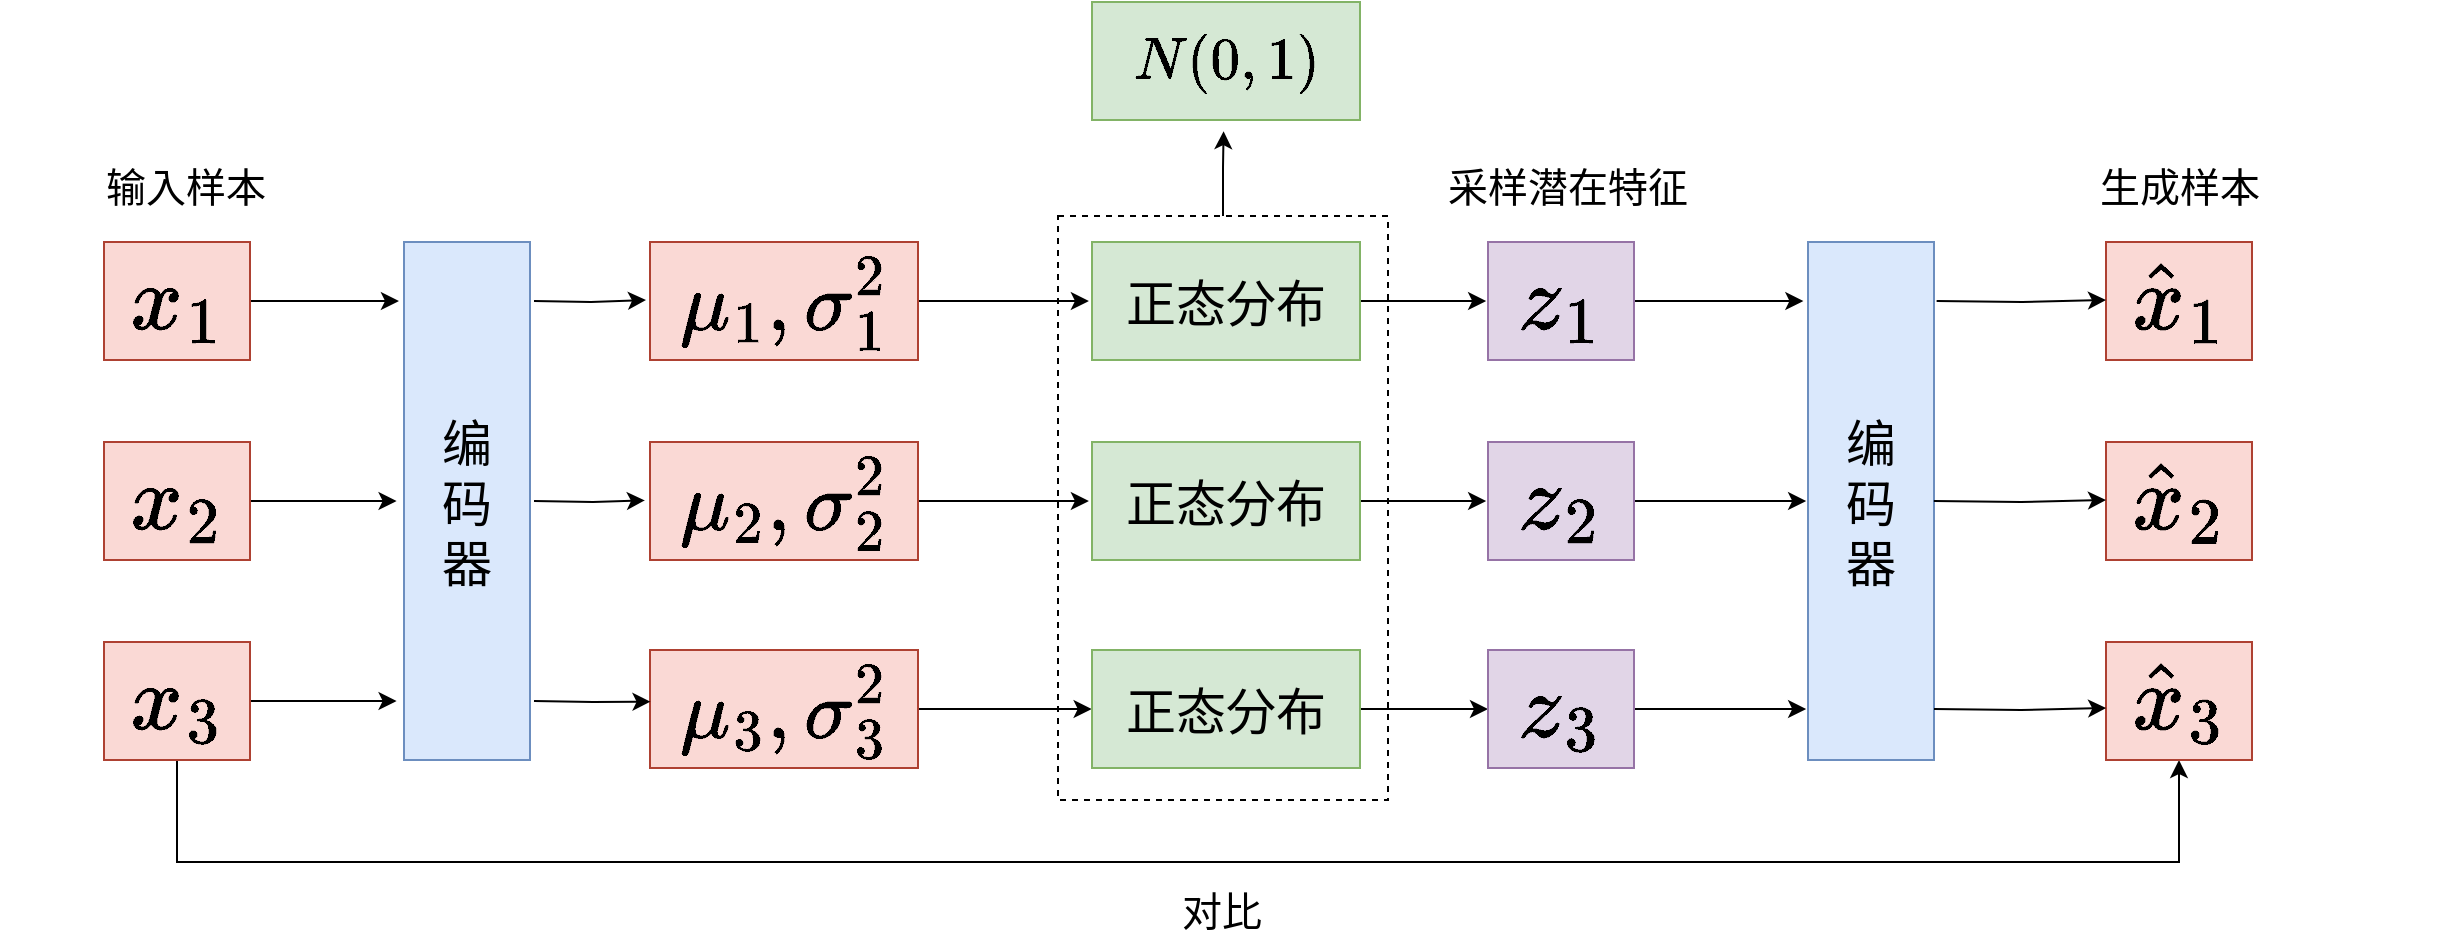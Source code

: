 <mxfile version="22.1.21" type="github">
  <diagram name="第 1 页" id="ZXN7L20CpJUbnjewXX7y">
    <mxGraphModel dx="3034" dy="-4029" grid="0" gridSize="10" guides="1" tooltips="1" connect="1" arrows="1" fold="1" page="0" pageScale="1" pageWidth="1169" pageHeight="827" math="1" shadow="0">
      <root>
        <mxCell id="0" />
        <mxCell id="1" parent="0" />
        <mxCell id="3zQvHG_156ugY79DkXVN-2" value="" style="rounded=0;whiteSpace=wrap;html=1;dashed=1;" vertex="1" parent="1">
          <mxGeometry x="-981" y="5247" width="165" height="292" as="geometry" />
        </mxCell>
        <mxCell id="3zQvHG_156ugY79DkXVN-3" style="edgeStyle=orthogonalEdgeStyle;rounded=0;orthogonalLoop=1;jettySize=auto;html=1;" edge="1" parent="1" source="3zQvHG_156ugY79DkXVN-4">
          <mxGeometry relative="1" as="geometry">
            <mxPoint x="-1310.529" y="5289.5" as="targetPoint" />
          </mxGeometry>
        </mxCell>
        <mxCell id="3zQvHG_156ugY79DkXVN-4" value="&lt;font style=&quot;font-size: 39px;&quot;&gt;$$x_{1}$$&lt;/font&gt;" style="rounded=0;whiteSpace=wrap;html=1;fillColor=#fad9d5;strokeColor=#ae4132;" vertex="1" parent="1">
          <mxGeometry x="-1458" y="5260" width="73" height="59" as="geometry" />
        </mxCell>
        <mxCell id="3zQvHG_156ugY79DkXVN-5" style="edgeStyle=orthogonalEdgeStyle;rounded=0;orthogonalLoop=1;jettySize=auto;html=1;" edge="1" parent="1" source="3zQvHG_156ugY79DkXVN-6">
          <mxGeometry relative="1" as="geometry">
            <mxPoint x="-1311.706" y="5389.5" as="targetPoint" />
          </mxGeometry>
        </mxCell>
        <mxCell id="3zQvHG_156ugY79DkXVN-6" value="&lt;font style=&quot;font-size: 39px;&quot;&gt;$$x_{2}$$&lt;/font&gt;" style="rounded=0;whiteSpace=wrap;html=1;fillColor=#fad9d5;strokeColor=#ae4132;" vertex="1" parent="1">
          <mxGeometry x="-1458" y="5360" width="73" height="59" as="geometry" />
        </mxCell>
        <mxCell id="3zQvHG_156ugY79DkXVN-7" style="edgeStyle=orthogonalEdgeStyle;rounded=0;orthogonalLoop=1;jettySize=auto;html=1;" edge="1" parent="1" source="3zQvHG_156ugY79DkXVN-9">
          <mxGeometry relative="1" as="geometry">
            <mxPoint x="-1311.706" y="5489.5" as="targetPoint" />
          </mxGeometry>
        </mxCell>
        <mxCell id="3zQvHG_156ugY79DkXVN-8" style="edgeStyle=orthogonalEdgeStyle;rounded=0;orthogonalLoop=1;jettySize=auto;html=1;entryX=0.5;entryY=1;entryDx=0;entryDy=0;" edge="1" parent="1" source="3zQvHG_156ugY79DkXVN-9" target="3zQvHG_156ugY79DkXVN-32">
          <mxGeometry relative="1" as="geometry">
            <Array as="points">
              <mxPoint x="-1421" y="5570" />
              <mxPoint x="-420" y="5570" />
            </Array>
          </mxGeometry>
        </mxCell>
        <mxCell id="3zQvHG_156ugY79DkXVN-9" value="&lt;font style=&quot;font-size: 39px;&quot;&gt;$$x_{3}$$&lt;/font&gt;" style="rounded=0;whiteSpace=wrap;html=1;fillColor=#fad9d5;strokeColor=#ae4132;" vertex="1" parent="1">
          <mxGeometry x="-1458" y="5460" width="73" height="59" as="geometry" />
        </mxCell>
        <mxCell id="3zQvHG_156ugY79DkXVN-10" value="&lt;font style=&quot;font-size: 25px;&quot;&gt;编&lt;br&gt;码&lt;br&gt;器&lt;/font&gt;" style="rounded=0;whiteSpace=wrap;html=1;fillColor=#dae8fc;strokeColor=#6c8ebf;" vertex="1" parent="1">
          <mxGeometry x="-1308" y="5260" width="63" height="259" as="geometry" />
        </mxCell>
        <mxCell id="3zQvHG_156ugY79DkXVN-11" style="edgeStyle=orthogonalEdgeStyle;rounded=0;orthogonalLoop=1;jettySize=auto;html=1;" edge="1" parent="1" source="3zQvHG_156ugY79DkXVN-12">
          <mxGeometry relative="1" as="geometry">
            <mxPoint x="-965.552" y="5289.5" as="targetPoint" />
          </mxGeometry>
        </mxCell>
        <mxCell id="3zQvHG_156ugY79DkXVN-12" value="&lt;font style=&quot;font-size: 35px;&quot;&gt;$$\mu_{1},\sigma_1^2$$&lt;/font&gt;" style="rounded=0;whiteSpace=wrap;html=1;fillColor=#fad9d5;strokeColor=#ae4132;" vertex="1" parent="1">
          <mxGeometry x="-1185" y="5260" width="134" height="59" as="geometry" />
        </mxCell>
        <mxCell id="3zQvHG_156ugY79DkXVN-13" style="edgeStyle=orthogonalEdgeStyle;rounded=0;orthogonalLoop=1;jettySize=auto;html=1;" edge="1" parent="1" source="3zQvHG_156ugY79DkXVN-14">
          <mxGeometry relative="1" as="geometry">
            <mxPoint x="-965.552" y="5389.5" as="targetPoint" />
          </mxGeometry>
        </mxCell>
        <mxCell id="3zQvHG_156ugY79DkXVN-14" value="&lt;font style=&quot;font-size: 35px;&quot;&gt;$$\mu_{2},\sigma_2^2$$&lt;/font&gt;" style="rounded=0;whiteSpace=wrap;html=1;fillColor=#fad9d5;strokeColor=#ae4132;" vertex="1" parent="1">
          <mxGeometry x="-1185" y="5360" width="134" height="59" as="geometry" />
        </mxCell>
        <mxCell id="3zQvHG_156ugY79DkXVN-15" style="edgeStyle=orthogonalEdgeStyle;rounded=0;orthogonalLoop=1;jettySize=auto;html=1;" edge="1" parent="1" source="3zQvHG_156ugY79DkXVN-16">
          <mxGeometry relative="1" as="geometry">
            <mxPoint x="-964.172" y="5493.5" as="targetPoint" />
          </mxGeometry>
        </mxCell>
        <mxCell id="3zQvHG_156ugY79DkXVN-16" value="&lt;font style=&quot;font-size: 35px;&quot;&gt;$$\mu_{3},\sigma_3^2$$&lt;/font&gt;" style="rounded=0;whiteSpace=wrap;html=1;fillColor=#fad9d5;strokeColor=#ae4132;" vertex="1" parent="1">
          <mxGeometry x="-1185" y="5464" width="134" height="59" as="geometry" />
        </mxCell>
        <mxCell id="3zQvHG_156ugY79DkXVN-17" style="edgeStyle=orthogonalEdgeStyle;rounded=0;orthogonalLoop=1;jettySize=auto;html=1;" edge="1" parent="1" source="3zQvHG_156ugY79DkXVN-18">
          <mxGeometry relative="1" as="geometry">
            <mxPoint x="-766.931" y="5289.5" as="targetPoint" />
          </mxGeometry>
        </mxCell>
        <mxCell id="3zQvHG_156ugY79DkXVN-18" value="&lt;font style=&quot;font-size: 25px;&quot;&gt;正态分布&lt;/font&gt;" style="rounded=0;whiteSpace=wrap;html=1;fillColor=#d5e8d4;strokeColor=#82b366;" vertex="1" parent="1">
          <mxGeometry x="-964" y="5260" width="134" height="59" as="geometry" />
        </mxCell>
        <mxCell id="3zQvHG_156ugY79DkXVN-19" style="edgeStyle=orthogonalEdgeStyle;rounded=0;orthogonalLoop=1;jettySize=auto;html=1;" edge="1" parent="1" source="3zQvHG_156ugY79DkXVN-20">
          <mxGeometry relative="1" as="geometry">
            <mxPoint x="-766.931" y="5389.5" as="targetPoint" />
          </mxGeometry>
        </mxCell>
        <mxCell id="3zQvHG_156ugY79DkXVN-20" value="&lt;font style=&quot;font-size: 25px;&quot;&gt;正态分布&lt;/font&gt;" style="rounded=0;whiteSpace=wrap;html=1;fillColor=#d5e8d4;strokeColor=#82b366;" vertex="1" parent="1">
          <mxGeometry x="-964" y="5360" width="134" height="59" as="geometry" />
        </mxCell>
        <mxCell id="3zQvHG_156ugY79DkXVN-21" style="edgeStyle=orthogonalEdgeStyle;rounded=0;orthogonalLoop=1;jettySize=auto;html=1;entryX=0;entryY=0.5;entryDx=0;entryDy=0;" edge="1" parent="1" source="3zQvHG_156ugY79DkXVN-22" target="3zQvHG_156ugY79DkXVN-28">
          <mxGeometry relative="1" as="geometry" />
        </mxCell>
        <mxCell id="3zQvHG_156ugY79DkXVN-22" value="&lt;font style=&quot;font-size: 25px;&quot;&gt;正态分布&lt;/font&gt;" style="rounded=0;whiteSpace=wrap;html=1;fillColor=#d5e8d4;strokeColor=#82b366;" vertex="1" parent="1">
          <mxGeometry x="-964" y="5464" width="134" height="59" as="geometry" />
        </mxCell>
        <mxCell id="3zQvHG_156ugY79DkXVN-23" style="edgeStyle=orthogonalEdgeStyle;rounded=0;orthogonalLoop=1;jettySize=auto;html=1;" edge="1" parent="1" source="3zQvHG_156ugY79DkXVN-24">
          <mxGeometry relative="1" as="geometry">
            <mxPoint x="-608.31" y="5289.5" as="targetPoint" />
          </mxGeometry>
        </mxCell>
        <mxCell id="3zQvHG_156ugY79DkXVN-24" value="&lt;font style=&quot;font-size: 39px;&quot;&gt;$$z_{1}$$&lt;/font&gt;" style="rounded=0;whiteSpace=wrap;html=1;fillColor=#e1d5e7;strokeColor=#9673a6;" vertex="1" parent="1">
          <mxGeometry x="-766" y="5260" width="73" height="59" as="geometry" />
        </mxCell>
        <mxCell id="3zQvHG_156ugY79DkXVN-25" style="edgeStyle=orthogonalEdgeStyle;rounded=0;orthogonalLoop=1;jettySize=auto;html=1;" edge="1" parent="1" source="3zQvHG_156ugY79DkXVN-26">
          <mxGeometry relative="1" as="geometry">
            <mxPoint x="-606.931" y="5389.5" as="targetPoint" />
          </mxGeometry>
        </mxCell>
        <mxCell id="3zQvHG_156ugY79DkXVN-26" value="&lt;font style=&quot;font-size: 39px;&quot;&gt;$$z_{2}$$&lt;/font&gt;" style="rounded=0;whiteSpace=wrap;html=1;fillColor=#e1d5e7;strokeColor=#9673a6;" vertex="1" parent="1">
          <mxGeometry x="-766" y="5360" width="73" height="59" as="geometry" />
        </mxCell>
        <mxCell id="3zQvHG_156ugY79DkXVN-27" style="edgeStyle=orthogonalEdgeStyle;rounded=0;orthogonalLoop=1;jettySize=auto;html=1;" edge="1" parent="1" source="3zQvHG_156ugY79DkXVN-28">
          <mxGeometry relative="1" as="geometry">
            <mxPoint x="-606.931" y="5493.5" as="targetPoint" />
          </mxGeometry>
        </mxCell>
        <mxCell id="3zQvHG_156ugY79DkXVN-28" value="&lt;font style=&quot;font-size: 39px;&quot;&gt;$$z_{3}$$&lt;/font&gt;" style="rounded=0;whiteSpace=wrap;html=1;fillColor=#e1d5e7;strokeColor=#9673a6;" vertex="1" parent="1">
          <mxGeometry x="-766" y="5464" width="73" height="59" as="geometry" />
        </mxCell>
        <mxCell id="3zQvHG_156ugY79DkXVN-29" value="&lt;font style=&quot;font-size: 25px;&quot;&gt;编&lt;br&gt;码&lt;br&gt;器&lt;/font&gt;" style="rounded=0;whiteSpace=wrap;html=1;fillColor=#dae8fc;strokeColor=#6c8ebf;" vertex="1" parent="1">
          <mxGeometry x="-606" y="5260" width="63" height="259" as="geometry" />
        </mxCell>
        <mxCell id="3zQvHG_156ugY79DkXVN-30" value="&lt;font style=&quot;font-size: 39px;&quot;&gt;$$\hat{x}_{1}$$&lt;/font&gt;" style="rounded=0;whiteSpace=wrap;html=1;fillColor=#fad9d5;strokeColor=#ae4132;" vertex="1" parent="1">
          <mxGeometry x="-457" y="5260" width="73" height="59" as="geometry" />
        </mxCell>
        <mxCell id="3zQvHG_156ugY79DkXVN-31" value="&lt;font style=&quot;font-size: 39px;&quot;&gt;$$\hat{x}_{2}$$&lt;/font&gt;" style="rounded=0;whiteSpace=wrap;html=1;fillColor=#fad9d5;strokeColor=#ae4132;" vertex="1" parent="1">
          <mxGeometry x="-457" y="5360" width="73" height="59" as="geometry" />
        </mxCell>
        <mxCell id="3zQvHG_156ugY79DkXVN-32" value="&lt;font style=&quot;font-size: 39px;&quot;&gt;$$\hat{x}_{3}$$&lt;/font&gt;" style="rounded=0;whiteSpace=wrap;html=1;fillColor=#fad9d5;strokeColor=#ae4132;" vertex="1" parent="1">
          <mxGeometry x="-457" y="5460" width="73" height="59" as="geometry" />
        </mxCell>
        <mxCell id="3zQvHG_156ugY79DkXVN-33" style="edgeStyle=orthogonalEdgeStyle;rounded=0;orthogonalLoop=1;jettySize=auto;html=1;" edge="1" parent="1">
          <mxGeometry relative="1" as="geometry">
            <mxPoint x="-1187" y="5289" as="targetPoint" />
            <mxPoint x="-1243" y="5289.51" as="sourcePoint" />
          </mxGeometry>
        </mxCell>
        <mxCell id="3zQvHG_156ugY79DkXVN-34" style="edgeStyle=orthogonalEdgeStyle;rounded=0;orthogonalLoop=1;jettySize=auto;html=1;entryX=-0.019;entryY=0.495;entryDx=0;entryDy=0;entryPerimeter=0;" edge="1" parent="1" target="3zQvHG_156ugY79DkXVN-14">
          <mxGeometry relative="1" as="geometry">
            <mxPoint x="-1188" y="5389" as="targetPoint" />
            <mxPoint x="-1243" y="5389.51" as="sourcePoint" />
          </mxGeometry>
        </mxCell>
        <mxCell id="3zQvHG_156ugY79DkXVN-35" style="edgeStyle=orthogonalEdgeStyle;rounded=0;orthogonalLoop=1;jettySize=auto;html=1;entryX=0.002;entryY=0.438;entryDx=0;entryDy=0;entryPerimeter=0;" edge="1" parent="1" target="3zQvHG_156ugY79DkXVN-16">
          <mxGeometry relative="1" as="geometry">
            <mxPoint x="-1190" y="5489" as="targetPoint" />
            <mxPoint x="-1243" y="5489.51" as="sourcePoint" />
          </mxGeometry>
        </mxCell>
        <mxCell id="3zQvHG_156ugY79DkXVN-36" style="edgeStyle=orthogonalEdgeStyle;rounded=0;orthogonalLoop=1;jettySize=auto;html=1;" edge="1" parent="1">
          <mxGeometry relative="1" as="geometry">
            <mxPoint x="-457.0" y="5289.01" as="targetPoint" />
            <mxPoint x="-541.69" y="5289.51" as="sourcePoint" />
          </mxGeometry>
        </mxCell>
        <mxCell id="3zQvHG_156ugY79DkXVN-37" style="edgeStyle=orthogonalEdgeStyle;rounded=0;orthogonalLoop=1;jettySize=auto;html=1;" edge="1" parent="1">
          <mxGeometry relative="1" as="geometry">
            <mxPoint x="-457.001" y="5389.01" as="targetPoint" />
            <mxPoint x="-543.07" y="5389.51" as="sourcePoint" />
          </mxGeometry>
        </mxCell>
        <mxCell id="3zQvHG_156ugY79DkXVN-38" style="edgeStyle=orthogonalEdgeStyle;rounded=0;orthogonalLoop=1;jettySize=auto;html=1;" edge="1" parent="1">
          <mxGeometry relative="1" as="geometry">
            <mxPoint x="-456.931" y="5493.01" as="targetPoint" />
            <mxPoint x="-543" y="5493.51" as="sourcePoint" />
          </mxGeometry>
        </mxCell>
        <mxCell id="3zQvHG_156ugY79DkXVN-39" value="&lt;span style=&quot;font-size: 25px;&quot;&gt;$$N(0,1)$$&lt;/span&gt;" style="rounded=0;whiteSpace=wrap;html=1;fillColor=#d5e8d4;strokeColor=#82b366;" vertex="1" parent="1">
          <mxGeometry x="-964" y="5140" width="134" height="59" as="geometry" />
        </mxCell>
        <mxCell id="3zQvHG_156ugY79DkXVN-40" style="edgeStyle=orthogonalEdgeStyle;rounded=0;orthogonalLoop=1;jettySize=auto;html=1;entryX=0.491;entryY=1.095;entryDx=0;entryDy=0;entryPerimeter=0;" edge="1" parent="1" source="3zQvHG_156ugY79DkXVN-2" target="3zQvHG_156ugY79DkXVN-39">
          <mxGeometry relative="1" as="geometry" />
        </mxCell>
        <mxCell id="3zQvHG_156ugY79DkXVN-41" value="&lt;font style=&quot;font-size: 20px;&quot;&gt;采样潜在特征&lt;/font&gt;" style="text;html=1;strokeColor=none;fillColor=none;align=center;verticalAlign=middle;whiteSpace=wrap;rounded=0;" vertex="1" parent="1">
          <mxGeometry x="-795" y="5217" width="138" height="30" as="geometry" />
        </mxCell>
        <mxCell id="3zQvHG_156ugY79DkXVN-42" value="&lt;font style=&quot;font-size: 20px;&quot;&gt;生成样本&lt;/font&gt;" style="text;html=1;strokeColor=none;fillColor=none;align=center;verticalAlign=middle;whiteSpace=wrap;rounded=0;" vertex="1" parent="1">
          <mxGeometry x="-489.5" y="5217" width="138" height="30" as="geometry" />
        </mxCell>
        <mxCell id="3zQvHG_156ugY79DkXVN-43" value="&lt;font style=&quot;font-size: 20px;&quot;&gt;输入样本&lt;/font&gt;" style="text;html=1;strokeColor=none;fillColor=none;align=center;verticalAlign=middle;whiteSpace=wrap;rounded=0;" vertex="1" parent="1">
          <mxGeometry x="-1486" y="5217" width="138" height="30" as="geometry" />
        </mxCell>
        <mxCell id="3zQvHG_156ugY79DkXVN-44" value="&lt;font style=&quot;font-size: 20px;&quot;&gt;对比&lt;/font&gt;" style="text;html=1;strokeColor=none;fillColor=none;align=center;verticalAlign=middle;whiteSpace=wrap;rounded=0;" vertex="1" parent="1">
          <mxGeometry x="-968" y="5579" width="138" height="30" as="geometry" />
        </mxCell>
      </root>
    </mxGraphModel>
  </diagram>
</mxfile>
